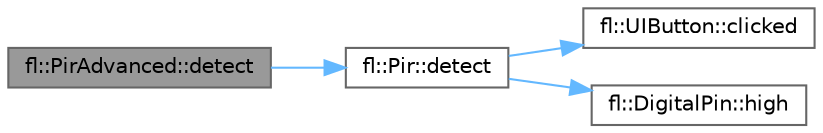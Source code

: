 digraph "fl::PirAdvanced::detect"
{
 // LATEX_PDF_SIZE
  bgcolor="transparent";
  edge [fontname=Helvetica,fontsize=10,labelfontname=Helvetica,labelfontsize=10];
  node [fontname=Helvetica,fontsize=10,shape=box,height=0.2,width=0.4];
  rankdir="LR";
  Node1 [id="Node000001",label="fl::PirAdvanced::detect",height=0.2,width=0.4,color="gray40", fillcolor="grey60", style="filled", fontcolor="black",tooltip=" "];
  Node1 -> Node2 [id="edge1_Node000001_Node000002",color="steelblue1",style="solid",tooltip=" "];
  Node2 [id="Node000002",label="fl::Pir::detect",height=0.2,width=0.4,color="grey40", fillcolor="white", style="filled",URL="$db/db1/classfl_1_1_pir.html#a51c2e10c600bc91e58b2ef2bf803b4a2",tooltip=" "];
  Node2 -> Node3 [id="edge2_Node000002_Node000003",color="steelblue1",style="solid",tooltip=" "];
  Node3 [id="Node000003",label="fl::UIButton::clicked",height=0.2,width=0.4,color="grey40", fillcolor="white", style="filled",URL="$d3/d1d/classfl_1_1_u_i_button.html#a744c411f78146946d0f72366605e781a",tooltip=" "];
  Node2 -> Node4 [id="edge3_Node000002_Node000004",color="steelblue1",style="solid",tooltip=" "];
  Node4 [id="Node000004",label="fl::DigitalPin::high",height=0.2,width=0.4,color="grey40", fillcolor="white", style="filled",URL="$d0/d32/classfl_1_1_digital_pin.html#a98c8722fe4b986f75ea9f8225c377168",tooltip=" "];
}
